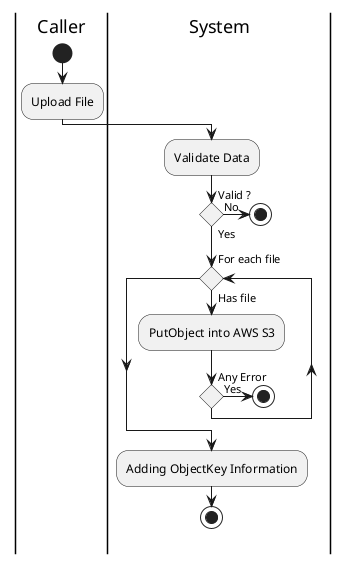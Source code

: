 @startuml Upload

skinparam ConditionEndStyle hline
skinparam conditionStyle diamond
skinparam Monochrome true
skinparam Shadowing false

|Caller|
start
:Upload File;

|System|
:Validate Data;
if (Valid ?) then (Yes)
    while(For each file) is (Has file)
        :PutObject into AWS S3;
        if (Any Error) then (Yes)
            stop
        endif
    endwhile
    :Adding ObjectKey Information;
    stop
else (No)
    stop
endif
@enduml